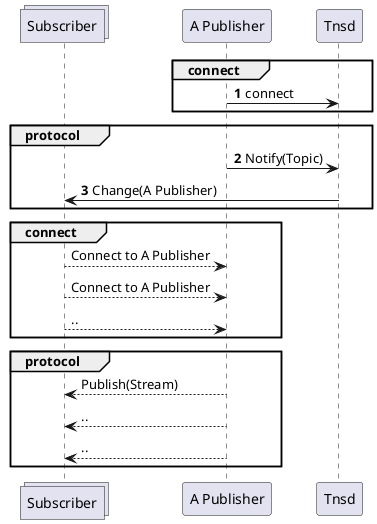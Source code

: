 @startuml
'https://plantuml.com/sequence-diagram

collections Subscriber as Subscriber

autonumber
group connect
    "A Publisher" -> Tnsd : connect
end
group protocol
    "A Publisher" -> Tnsd : Notify(Topic)
    Tnsd -> Subscriber : Change(A Publisher)
end

autonumber stop
group connect
    "A Publisher" <-- Subscriber : Connect to A Publisher
    "A Publisher" <-- Subscriber : Connect to A Publisher
    "A Publisher" <-- Subscriber : ..
end

autonumber stop
group protocol
    Subscriber <-- "A Publisher" : Publish(Stream)
    Subscriber <-- "A Publisher" : ..
    Subscriber <-- "A Publisher" : ..
end

@enduml
